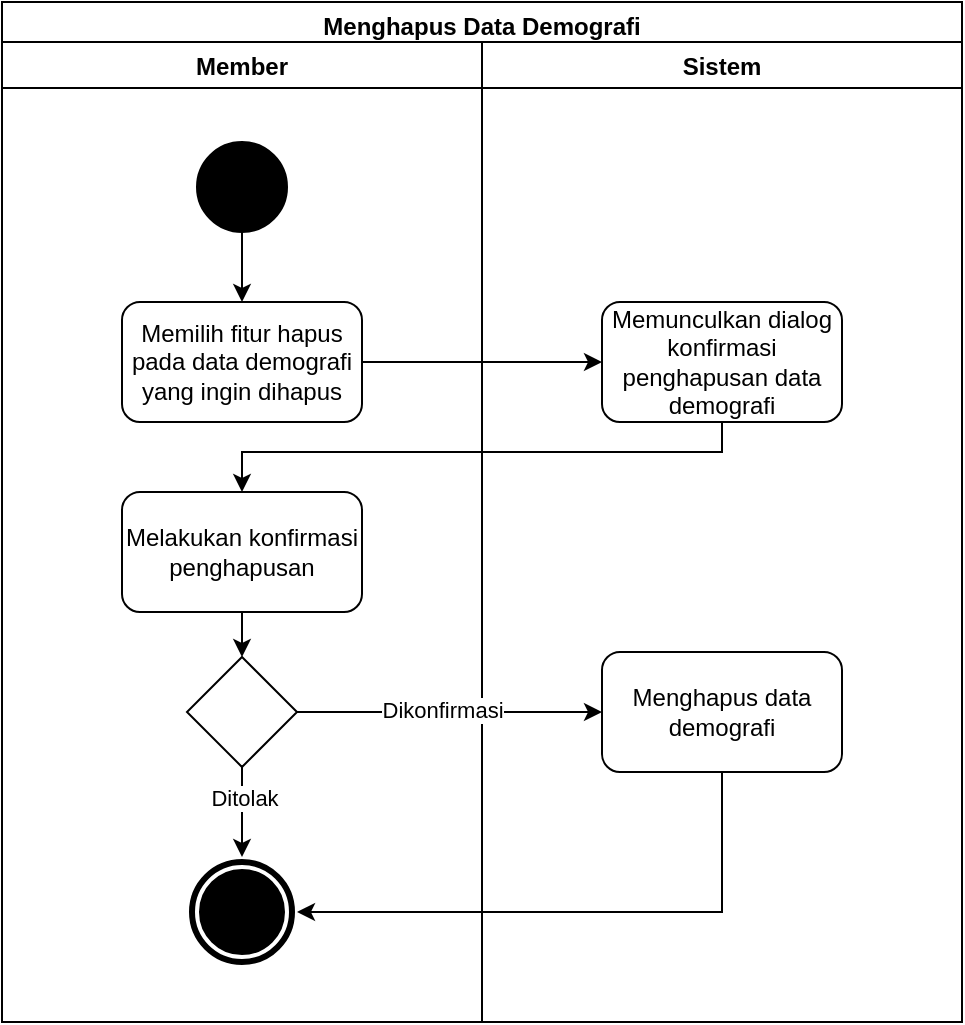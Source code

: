 <mxfile version="18.1.3" type="device"><diagram id="prtHgNgQTEPvFCAcTncT" name="Page-1"><mxGraphModel dx="1038" dy="489" grid="1" gridSize="10" guides="1" tooltips="1" connect="1" arrows="1" fold="1" page="1" pageScale="1" pageWidth="827" pageHeight="1169" math="0" shadow="0"><root><mxCell id="0"/><mxCell id="1" parent="0"/><mxCell id="xOL2CaStUpzWwHvCU3t6-1" value="Menghapus Data Demografi" style="swimlane;fillColor=none;" parent="1" vertex="1"><mxGeometry x="240" y="60" width="480" height="510" as="geometry"/></mxCell><mxCell id="xOL2CaStUpzWwHvCU3t6-3" value="Member" style="swimlane;" parent="xOL2CaStUpzWwHvCU3t6-1" vertex="1"><mxGeometry y="20" width="240" height="490" as="geometry"/></mxCell><mxCell id="_IoRSJkFnfnu2TBxhjfv-1" style="edgeStyle=orthogonalEdgeStyle;rounded=0;orthogonalLoop=1;jettySize=auto;html=1;" edge="1" parent="xOL2CaStUpzWwHvCU3t6-3" source="xOL2CaStUpzWwHvCU3t6-4" target="VyShVdEr0SDdoSQeUqbu-1"><mxGeometry relative="1" as="geometry"/></mxCell><mxCell id="xOL2CaStUpzWwHvCU3t6-4" value="" style="ellipse;whiteSpace=wrap;html=1;aspect=fixed;fillColor=#000000;" parent="xOL2CaStUpzWwHvCU3t6-3" vertex="1"><mxGeometry x="97.5" y="50" width="45" height="45" as="geometry"/></mxCell><mxCell id="VyShVdEr0SDdoSQeUqbu-1" value="Memilih fitur hapus pada data demografi yang ingin dihapus" style="rounded=1;whiteSpace=wrap;html=1;fillColor=none;" parent="xOL2CaStUpzWwHvCU3t6-3" vertex="1"><mxGeometry x="60" y="130" width="120" height="60" as="geometry"/></mxCell><mxCell id="xOL2CaStUpzWwHvCU3t6-2" value="Sistem" style="swimlane;" parent="xOL2CaStUpzWwHvCU3t6-1" vertex="1"><mxGeometry x="240" y="20" width="240" height="490" as="geometry"/></mxCell><mxCell id="dlb5yeWNZfn_qbHL4ZGy-30" style="edgeStyle=orthogonalEdgeStyle;rounded=0;orthogonalLoop=1;jettySize=auto;html=1;" parent="xOL2CaStUpzWwHvCU3t6-2" source="5Nsrx53wcg7sP6to55Np-2" target="dlb5yeWNZfn_qbHL4ZGy-20" edge="1"><mxGeometry relative="1" as="geometry"><Array as="points"><mxPoint x="120" y="205"/><mxPoint x="-120" y="205"/></Array></mxGeometry></mxCell><mxCell id="5Nsrx53wcg7sP6to55Np-2" value="Memunculkan dialog konfirmasi penghapusan data demografi" style="rounded=1;whiteSpace=wrap;html=1;fillColor=none;" parent="xOL2CaStUpzWwHvCU3t6-2" vertex="1"><mxGeometry x="60" y="130" width="120" height="60" as="geometry"/></mxCell><mxCell id="dlb5yeWNZfn_qbHL4ZGy-20" value="Melakukan konfirmasi&lt;br&gt;penghapusan" style="rounded=1;whiteSpace=wrap;html=1;fillColor=none;" parent="xOL2CaStUpzWwHvCU3t6-2" vertex="1"><mxGeometry x="-180" y="225" width="120" height="60" as="geometry"/></mxCell><mxCell id="UAqY9B3JOjBBSo81l1BG-1" value="" style="rhombus;whiteSpace=wrap;html=1;fillColor=none;" parent="xOL2CaStUpzWwHvCU3t6-2" vertex="1"><mxGeometry x="-147.5" y="307.5" width="55" height="55" as="geometry"/></mxCell><mxCell id="UAqY9B3JOjBBSo81l1BG-2" value="" style="ellipse;shape=doubleEllipse;whiteSpace=wrap;html=1;aspect=fixed;fillColor=#000000;strokeColor=#FFFFFF;strokeWidth=2;" parent="xOL2CaStUpzWwHvCU3t6-2" vertex="1"><mxGeometry x="-147.5" y="407.5" width="55" height="55" as="geometry"/></mxCell><mxCell id="UAqY9B3JOjBBSo81l1BG-3" style="edgeStyle=orthogonalEdgeStyle;rounded=0;orthogonalLoop=1;jettySize=auto;html=1;" parent="xOL2CaStUpzWwHvCU3t6-2" source="UAqY9B3JOjBBSo81l1BG-1" target="UAqY9B3JOjBBSo81l1BG-2" edge="1"><mxGeometry relative="1" as="geometry"/></mxCell><mxCell id="UAqY9B3JOjBBSo81l1BG-4" value="Ditolak" style="edgeLabel;html=1;align=center;verticalAlign=middle;resizable=0;points=[];" parent="UAqY9B3JOjBBSo81l1BG-3" vertex="1" connectable="0"><mxGeometry x="-0.329" y="1" relative="1" as="geometry"><mxPoint as="offset"/></mxGeometry></mxCell><mxCell id="UAqY9B3JOjBBSo81l1BG-5" value="Menghapus data demografi" style="rounded=1;whiteSpace=wrap;html=1;fillColor=none;" parent="xOL2CaStUpzWwHvCU3t6-2" vertex="1"><mxGeometry x="60" y="305" width="120" height="60" as="geometry"/></mxCell><mxCell id="UAqY9B3JOjBBSo81l1BG-6" style="edgeStyle=orthogonalEdgeStyle;rounded=0;orthogonalLoop=1;jettySize=auto;html=1;entryX=0;entryY=0.5;entryDx=0;entryDy=0;exitX=1;exitY=0.5;exitDx=0;exitDy=0;" parent="xOL2CaStUpzWwHvCU3t6-2" source="UAqY9B3JOjBBSo81l1BG-1" target="UAqY9B3JOjBBSo81l1BG-5" edge="1"><mxGeometry relative="1" as="geometry"><Array as="points"><mxPoint x="60" y="334.5"/></Array></mxGeometry></mxCell><mxCell id="UAqY9B3JOjBBSo81l1BG-7" value="Dikonfirmasi" style="edgeLabel;html=1;align=center;verticalAlign=middle;resizable=0;points=[];" parent="UAqY9B3JOjBBSo81l1BG-6" vertex="1" connectable="0"><mxGeometry x="-0.14" y="3" relative="1" as="geometry"><mxPoint x="7" y="2" as="offset"/></mxGeometry></mxCell><mxCell id="UAqY9B3JOjBBSo81l1BG-8" style="edgeStyle=orthogonalEdgeStyle;rounded=0;orthogonalLoop=1;jettySize=auto;html=1;entryX=1;entryY=0.5;entryDx=0;entryDy=0;" parent="xOL2CaStUpzWwHvCU3t6-2" source="UAqY9B3JOjBBSo81l1BG-5" target="UAqY9B3JOjBBSo81l1BG-2" edge="1"><mxGeometry relative="1" as="geometry"><Array as="points"><mxPoint x="120" y="435.5"/></Array></mxGeometry></mxCell><mxCell id="UAqY9B3JOjBBSo81l1BG-9" style="edgeStyle=orthogonalEdgeStyle;rounded=0;orthogonalLoop=1;jettySize=auto;html=1;" parent="xOL2CaStUpzWwHvCU3t6-2" source="dlb5yeWNZfn_qbHL4ZGy-20" target="UAqY9B3JOjBBSo81l1BG-1" edge="1"><mxGeometry relative="1" as="geometry"/></mxCell><mxCell id="5Nsrx53wcg7sP6to55Np-3" style="edgeStyle=orthogonalEdgeStyle;rounded=0;orthogonalLoop=1;jettySize=auto;html=1;entryX=0;entryY=0.5;entryDx=0;entryDy=0;" parent="xOL2CaStUpzWwHvCU3t6-1" source="VyShVdEr0SDdoSQeUqbu-1" target="5Nsrx53wcg7sP6to55Np-2" edge="1"><mxGeometry relative="1" as="geometry"/></mxCell></root></mxGraphModel></diagram></mxfile>